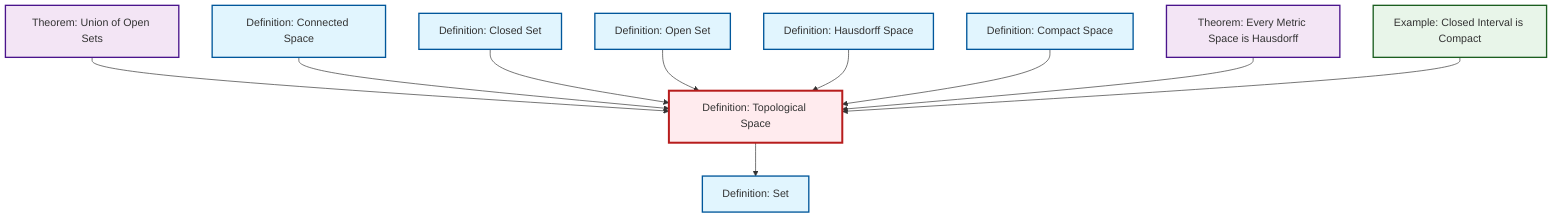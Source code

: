 graph TD
    classDef definition fill:#e1f5fe,stroke:#01579b,stroke-width:2px
    classDef theorem fill:#f3e5f5,stroke:#4a148c,stroke-width:2px
    classDef axiom fill:#fff3e0,stroke:#e65100,stroke-width:2px
    classDef example fill:#e8f5e9,stroke:#1b5e20,stroke-width:2px
    classDef current fill:#ffebee,stroke:#b71c1c,stroke-width:3px
    def-topological-space["Definition: Topological Space"]:::definition
    thm-union-open-sets["Theorem: Union of Open Sets"]:::theorem
    def-hausdorff["Definition: Hausdorff Space"]:::definition
    def-compact["Definition: Compact Space"]:::definition
    ex-closed-interval-compact["Example: Closed Interval is Compact"]:::example
    def-open-set["Definition: Open Set"]:::definition
    thm-metric-hausdorff["Theorem: Every Metric Space is Hausdorff"]:::theorem
    def-connected["Definition: Connected Space"]:::definition
    def-closed-set["Definition: Closed Set"]:::definition
    def-set["Definition: Set"]:::definition
    thm-union-open-sets --> def-topological-space
    def-topological-space --> def-set
    def-connected --> def-topological-space
    def-closed-set --> def-topological-space
    def-open-set --> def-topological-space
    def-hausdorff --> def-topological-space
    def-compact --> def-topological-space
    thm-metric-hausdorff --> def-topological-space
    ex-closed-interval-compact --> def-topological-space
    class def-topological-space current